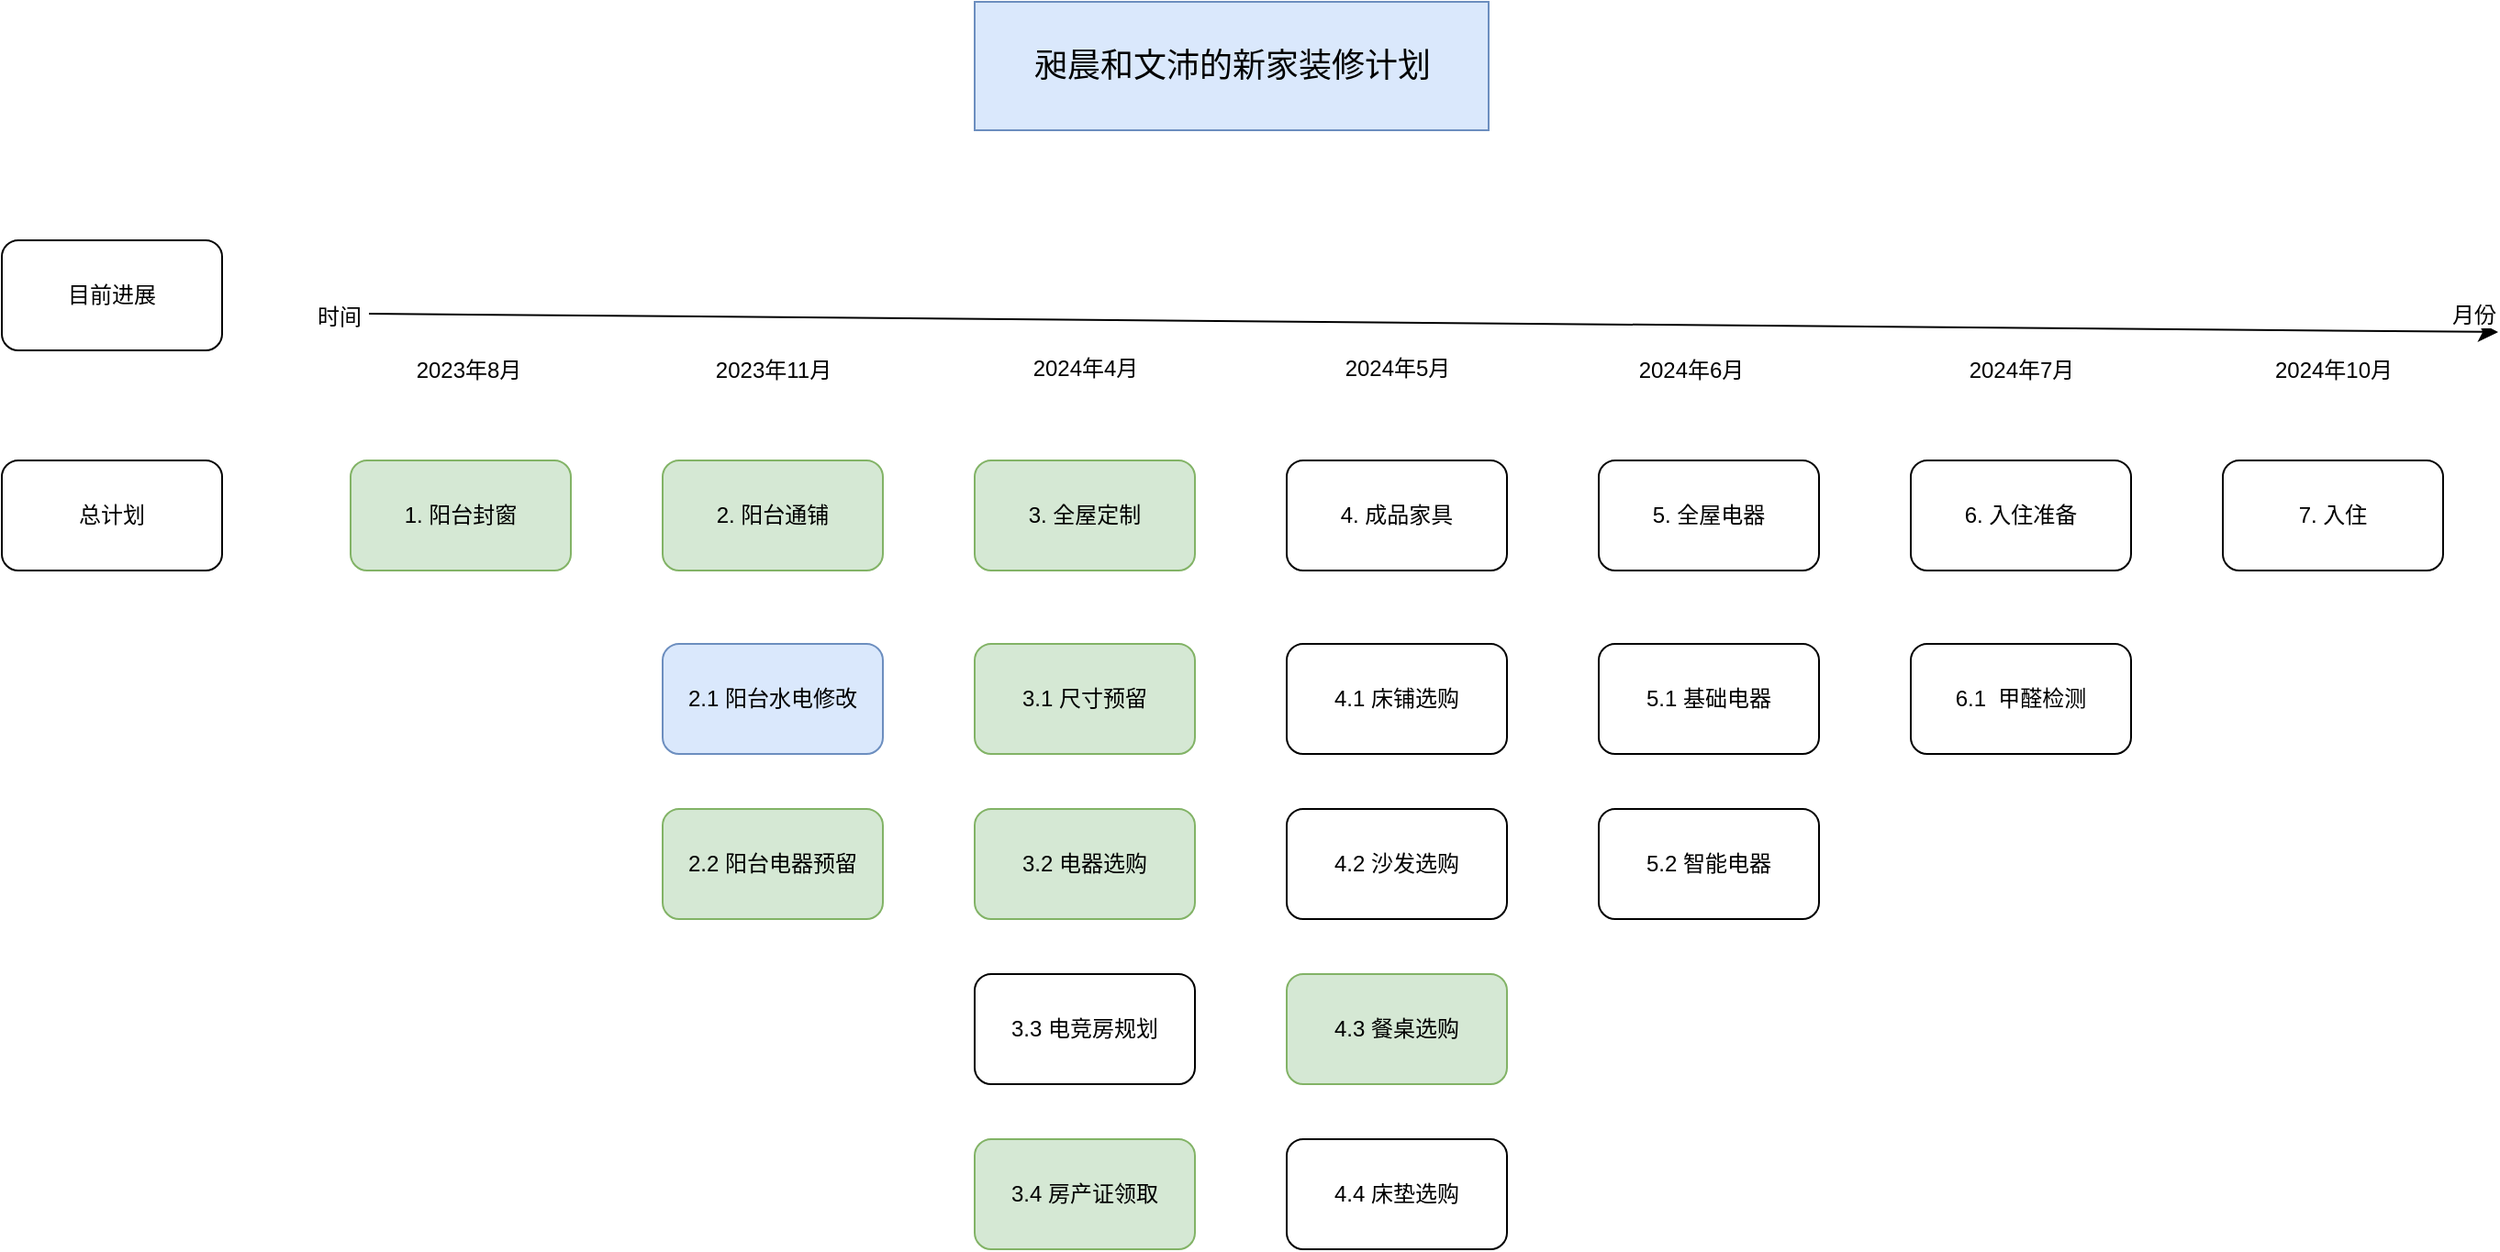 <mxfile version="24.3.1" type="github" pages="3">
  <diagram id="mMT2B7IPSLqFw86a7ch0" name="总规划">
    <mxGraphModel dx="1562" dy="810" grid="1" gridSize="10" guides="1" tooltips="1" connect="1" arrows="1" fold="1" page="1" pageScale="1" pageWidth="827" pageHeight="1169" math="0" shadow="0">
      <root>
        <mxCell id="0" />
        <mxCell id="1" parent="0" />
        <mxCell id="d26VpmdbgYNNtqfkizbk-1" value="&lt;font style=&quot;font-size: 18px;&quot;&gt;昶晨和文沛的新家装修计划&lt;/font&gt;" style="text;html=1;align=center;verticalAlign=middle;resizable=0;points=[];autosize=1;strokeColor=#6c8ebf;fillColor=#dae8fc;spacingLeft=20;spacingBottom=20;spacingRight=20;spacingTop=20;fontFamily=Georgia;" parent="1" vertex="1">
          <mxGeometry x="690" y="830" width="280" height="70" as="geometry" />
        </mxCell>
        <mxCell id="d26VpmdbgYNNtqfkizbk-2" value="目前进展" style="rounded=1;whiteSpace=wrap;html=1;" parent="1" vertex="1">
          <mxGeometry x="160" y="960" width="120" height="60" as="geometry" />
        </mxCell>
        <mxCell id="d26VpmdbgYNNtqfkizbk-3" value="总计划" style="rounded=1;whiteSpace=wrap;html=1;" parent="1" vertex="1">
          <mxGeometry x="160" y="1080" width="120" height="60" as="geometry" />
        </mxCell>
        <mxCell id="d26VpmdbgYNNtqfkizbk-4" value="1. 阳台封窗" style="rounded=1;whiteSpace=wrap;html=1;fillColor=#d5e8d4;strokeColor=#82b366;" parent="1" vertex="1">
          <mxGeometry x="350" y="1080" width="120" height="60" as="geometry" />
        </mxCell>
        <mxCell id="d26VpmdbgYNNtqfkizbk-5" value="2. 阳台通铺" style="rounded=1;whiteSpace=wrap;html=1;fillColor=#d5e8d4;strokeColor=#82b366;" parent="1" vertex="1">
          <mxGeometry x="520" y="1080" width="120" height="60" as="geometry" />
        </mxCell>
        <mxCell id="d26VpmdbgYNNtqfkizbk-6" value="3. 全屋定制" style="rounded=1;whiteSpace=wrap;html=1;fillColor=#d5e8d4;strokeColor=#82b366;" parent="1" vertex="1">
          <mxGeometry x="690" y="1080" width="120" height="60" as="geometry" />
        </mxCell>
        <mxCell id="d26VpmdbgYNNtqfkizbk-7" value="4. 成品家具" style="rounded=1;whiteSpace=wrap;html=1;" parent="1" vertex="1">
          <mxGeometry x="860" y="1080" width="120" height="60" as="geometry" />
        </mxCell>
        <mxCell id="d26VpmdbgYNNtqfkizbk-8" value="5. 全屋电器" style="rounded=1;whiteSpace=wrap;html=1;" parent="1" vertex="1">
          <mxGeometry x="1030" y="1080" width="120" height="60" as="geometry" />
        </mxCell>
        <mxCell id="d26VpmdbgYNNtqfkizbk-9" value="6. 入住准备" style="rounded=1;whiteSpace=wrap;html=1;" parent="1" vertex="1">
          <mxGeometry x="1200" y="1080" width="120" height="60" as="geometry" />
        </mxCell>
        <mxCell id="d26VpmdbgYNNtqfkizbk-10" value="2.1 阳台水电修改" style="rounded=1;whiteSpace=wrap;html=1;fillColor=#dae8fc;strokeColor=#6c8ebf;" parent="1" vertex="1">
          <mxGeometry x="520" y="1180" width="120" height="60" as="geometry" />
        </mxCell>
        <mxCell id="d26VpmdbgYNNtqfkizbk-11" value="2.2 阳台电器预留" style="rounded=1;whiteSpace=wrap;html=1;fillColor=#d5e8d4;strokeColor=#82b366;" parent="1" vertex="1">
          <mxGeometry x="520" y="1270" width="120" height="60" as="geometry" />
        </mxCell>
        <mxCell id="d26VpmdbgYNNtqfkizbk-12" value="4.1 床铺选购" style="rounded=1;whiteSpace=wrap;html=1;" parent="1" vertex="1">
          <mxGeometry x="860" y="1180" width="120" height="60" as="geometry" />
        </mxCell>
        <mxCell id="d26VpmdbgYNNtqfkizbk-13" value="3.1 尺寸预留" style="rounded=1;whiteSpace=wrap;html=1;fillColor=#d5e8d4;strokeColor=#82b366;" parent="1" vertex="1">
          <mxGeometry x="690" y="1180" width="120" height="60" as="geometry" />
        </mxCell>
        <mxCell id="N8o3hWcKYE_QhNW0NXMh-1" value="3.2 电器选购" style="rounded=1;whiteSpace=wrap;html=1;fillColor=#d5e8d4;strokeColor=#82b366;" parent="1" vertex="1">
          <mxGeometry x="690" y="1270" width="120" height="60" as="geometry" />
        </mxCell>
        <mxCell id="N8o3hWcKYE_QhNW0NXMh-2" value="4.2 沙发选购" style="rounded=1;whiteSpace=wrap;html=1;" parent="1" vertex="1">
          <mxGeometry x="860" y="1270" width="120" height="60" as="geometry" />
        </mxCell>
        <mxCell id="N8o3hWcKYE_QhNW0NXMh-3" value="4.3 餐桌选购" style="rounded=1;whiteSpace=wrap;html=1;fillColor=#d5e8d4;strokeColor=#82b366;" parent="1" vertex="1">
          <mxGeometry x="860" y="1360" width="120" height="60" as="geometry" />
        </mxCell>
        <mxCell id="N8o3hWcKYE_QhNW0NXMh-4" value="3.3 电竞房规划" style="rounded=1;whiteSpace=wrap;html=1;" parent="1" vertex="1">
          <mxGeometry x="690" y="1360" width="120" height="60" as="geometry" />
        </mxCell>
        <mxCell id="N8o3hWcKYE_QhNW0NXMh-5" value="5.1 基础电器" style="rounded=1;whiteSpace=wrap;html=1;" parent="1" vertex="1">
          <mxGeometry x="1030" y="1180" width="120" height="60" as="geometry" />
        </mxCell>
        <mxCell id="N8o3hWcKYE_QhNW0NXMh-6" value="5.2 智能电器" style="rounded=1;whiteSpace=wrap;html=1;" parent="1" vertex="1">
          <mxGeometry x="1030" y="1270" width="120" height="60" as="geometry" />
        </mxCell>
        <mxCell id="N8o3hWcKYE_QhNW0NXMh-7" value="" style="endArrow=classic;html=1;rounded=0;fontSize=12;startSize=8;endSize=8;curved=1;" parent="1" edge="1">
          <mxGeometry relative="1" as="geometry">
            <mxPoint x="360" y="1000" as="sourcePoint" />
            <mxPoint x="1520" y="1010" as="targetPoint" />
          </mxGeometry>
        </mxCell>
        <mxCell id="N8o3hWcKYE_QhNW0NXMh-8" value="2024年4月" style="edgeLabel;resizable=1;html=1;fontSize=12;;align=center;verticalAlign=middle;movable=1;rotatable=1;deletable=1;editable=1;locked=0;connectable=1;" parent="N8o3hWcKYE_QhNW0NXMh-7" connectable="0" vertex="1">
          <mxGeometry relative="1" as="geometry">
            <mxPoint x="-190" y="25" as="offset" />
          </mxGeometry>
        </mxCell>
        <mxCell id="N8o3hWcKYE_QhNW0NXMh-9" value="时间" style="edgeLabel;resizable=0;html=1;fontSize=12;;align=left;verticalAlign=bottom;" parent="N8o3hWcKYE_QhNW0NXMh-7" connectable="0" vertex="1">
          <mxGeometry x="-1" relative="1" as="geometry">
            <mxPoint x="-30" y="10" as="offset" />
          </mxGeometry>
        </mxCell>
        <mxCell id="N8o3hWcKYE_QhNW0NXMh-10" value="月份" style="edgeLabel;resizable=0;html=1;fontSize=12;;align=right;verticalAlign=bottom;" parent="N8o3hWcKYE_QhNW0NXMh-7" connectable="0" vertex="1">
          <mxGeometry x="1" relative="1" as="geometry" />
        </mxCell>
        <mxCell id="N8o3hWcKYE_QhNW0NXMh-13" value="2023年8月" style="edgeLabel;html=1;align=center;verticalAlign=middle;resizable=0;points=[];fontSize=12;" parent="N8o3hWcKYE_QhNW0NXMh-7" vertex="1" connectable="0">
          <mxGeometry x="-0.913" y="6" relative="1" as="geometry">
            <mxPoint x="3" y="36" as="offset" />
          </mxGeometry>
        </mxCell>
        <mxCell id="N8o3hWcKYE_QhNW0NXMh-14" value="2024年5月" style="edgeLabel;html=1;align=center;verticalAlign=middle;resizable=0;points=[];fontSize=12;" parent="N8o3hWcKYE_QhNW0NXMh-7" vertex="1" connectable="0">
          <mxGeometry x="0.108" y="5" relative="1" as="geometry">
            <mxPoint x="-83" y="29" as="offset" />
          </mxGeometry>
        </mxCell>
        <mxCell id="N8o3hWcKYE_QhNW0NXMh-15" value="2024年6月" style="edgeLabel;html=1;align=center;verticalAlign=middle;resizable=0;points=[];fontSize=12;" parent="N8o3hWcKYE_QhNW0NXMh-7" vertex="1" connectable="0">
          <mxGeometry x="0.481" y="3" relative="1" as="geometry">
            <mxPoint x="-139" y="26" as="offset" />
          </mxGeometry>
        </mxCell>
        <mxCell id="N8o3hWcKYE_QhNW0NXMh-19" value="2023年11月" style="edgeLabel;html=1;align=center;verticalAlign=middle;resizable=0;points=[];fontSize=12;" parent="N8o3hWcKYE_QhNW0NXMh-7" vertex="1" connectable="0">
          <mxGeometry x="-0.913" y="6" relative="1" as="geometry">
            <mxPoint x="169" y="36" as="offset" />
          </mxGeometry>
        </mxCell>
        <mxCell id="N8o3hWcKYE_QhNW0NXMh-21" value="2024年7月" style="edgeLabel;html=1;align=center;verticalAlign=middle;resizable=0;points=[];fontSize=12;" parent="N8o3hWcKYE_QhNW0NXMh-7" vertex="1" connectable="0">
          <mxGeometry x="0.481" y="3" relative="1" as="geometry">
            <mxPoint x="41" y="26" as="offset" />
          </mxGeometry>
        </mxCell>
        <mxCell id="N8o3hWcKYE_QhNW0NXMh-22" value="2024年10月" style="edgeLabel;html=1;align=center;verticalAlign=middle;resizable=0;points=[];fontSize=12;" parent="N8o3hWcKYE_QhNW0NXMh-7" vertex="1" connectable="0">
          <mxGeometry x="0.481" y="3" relative="1" as="geometry">
            <mxPoint x="211" y="26" as="offset" />
          </mxGeometry>
        </mxCell>
        <mxCell id="N8o3hWcKYE_QhNW0NXMh-23" value="7. 入住" style="rounded=1;whiteSpace=wrap;html=1;" parent="1" vertex="1">
          <mxGeometry x="1370" y="1080" width="120" height="60" as="geometry" />
        </mxCell>
        <mxCell id="N8o3hWcKYE_QhNW0NXMh-25" value="6.1&amp;nbsp; 甲醛检测" style="rounded=1;whiteSpace=wrap;html=1;" parent="1" vertex="1">
          <mxGeometry x="1200" y="1180" width="120" height="60" as="geometry" />
        </mxCell>
        <mxCell id="sB_AcNatxQHHlztGDwmN-1" value="3.4 房产证领取" style="rounded=1;whiteSpace=wrap;html=1;fillColor=#d5e8d4;strokeColor=#82b366;" parent="1" vertex="1">
          <mxGeometry x="690" y="1450" width="120" height="60" as="geometry" />
        </mxCell>
        <mxCell id="1O0c8KH5KS1N0MZdPnVY-1" value="4.4 床垫选购" style="rounded=1;whiteSpace=wrap;html=1;" vertex="1" parent="1">
          <mxGeometry x="860" y="1450" width="120" height="60" as="geometry" />
        </mxCell>
      </root>
    </mxGraphModel>
  </diagram>
  <diagram id="kdJeROLduSGKQ8txdP4E" name="电器">
    <mxGraphModel dx="1302" dy="675" grid="1" gridSize="10" guides="1" tooltips="1" connect="1" arrows="1" fold="1" page="1" pageScale="1" pageWidth="827" pageHeight="1169" math="0" shadow="0">
      <root>
        <mxCell id="0" />
        <mxCell id="1" parent="0" />
        <mxCell id="Maw9CUQnLrmOifzil1Xr-16" value="Assets" style="childLayout=tableLayout;recursiveResize=0;strokeColor=#98bf21;fillColor=#A7C942;shadow=1;" parent="1" vertex="1">
          <mxGeometry x="310" y="350" width="280" height="160" as="geometry" />
        </mxCell>
        <mxCell id="Maw9CUQnLrmOifzil1Xr-17" style="shape=tableRow;horizontal=0;startSize=0;swimlaneHead=0;swimlaneBody=0;top=0;left=0;bottom=0;right=0;dropTarget=0;collapsible=0;recursiveResize=0;expand=0;fontStyle=0;strokeColor=inherit;fillColor=#ffffff;" parent="Maw9CUQnLrmOifzil1Xr-16" vertex="1">
          <mxGeometry width="280" height="33" as="geometry" />
        </mxCell>
        <mxCell id="Maw9CUQnLrmOifzil1Xr-18" value="电器选择" style="connectable=0;recursiveResize=0;strokeColor=inherit;fillColor=#A7C942;align=center;fontStyle=1;fontColor=#FFFFFF;html=1;" parent="Maw9CUQnLrmOifzil1Xr-17" vertex="1">
          <mxGeometry width="93" height="33" as="geometry">
            <mxRectangle width="93" height="33" as="alternateBounds" />
          </mxGeometry>
        </mxCell>
        <mxCell id="Maw9CUQnLrmOifzil1Xr-19" value="珠海家具" style="connectable=0;recursiveResize=0;strokeColor=inherit;fillColor=#A7C942;align=center;fontStyle=1;fontColor=#FFFFFF;html=1;" parent="Maw9CUQnLrmOifzil1Xr-17" vertex="1">
          <mxGeometry x="93" width="94" height="33" as="geometry">
            <mxRectangle width="94" height="33" as="alternateBounds" />
          </mxGeometry>
        </mxCell>
        <mxCell id="Maw9CUQnLrmOifzil1Xr-20" value="佛山家具" style="connectable=0;recursiveResize=0;strokeColor=inherit;fillColor=#A7C942;align=center;fontStyle=1;fontColor=#FFFFFF;html=1;" parent="Maw9CUQnLrmOifzil1Xr-17" vertex="1">
          <mxGeometry x="187" width="93" height="33" as="geometry">
            <mxRectangle width="93" height="33" as="alternateBounds" />
          </mxGeometry>
        </mxCell>
        <mxCell id="Maw9CUQnLrmOifzil1Xr-21" value="" style="shape=tableRow;horizontal=0;startSize=0;swimlaneHead=0;swimlaneBody=0;top=0;left=0;bottom=0;right=0;dropTarget=0;collapsible=0;recursiveResize=0;expand=0;fontStyle=0;strokeColor=inherit;fillColor=#ffffff;" parent="Maw9CUQnLrmOifzil1Xr-16" vertex="1">
          <mxGeometry y="33" width="280" height="32" as="geometry" />
        </mxCell>
        <mxCell id="Maw9CUQnLrmOifzil1Xr-22" value="电视" style="connectable=0;recursiveResize=0;strokeColor=inherit;fillColor=inherit;align=center;whiteSpace=wrap;html=1;" parent="Maw9CUQnLrmOifzil1Xr-21" vertex="1">
          <mxGeometry width="93" height="32" as="geometry">
            <mxRectangle width="93" height="32" as="alternateBounds" />
          </mxGeometry>
        </mxCell>
        <mxCell id="Maw9CUQnLrmOifzil1Xr-23" value="床/床垫" style="connectable=0;recursiveResize=0;strokeColor=inherit;fillColor=inherit;align=center;whiteSpace=wrap;html=1;" parent="Maw9CUQnLrmOifzil1Xr-21" vertex="1">
          <mxGeometry x="93" width="94" height="32" as="geometry">
            <mxRectangle width="94" height="32" as="alternateBounds" />
          </mxGeometry>
        </mxCell>
        <mxCell id="Maw9CUQnLrmOifzil1Xr-24" value="床/床垫" style="connectable=0;recursiveResize=0;strokeColor=inherit;fillColor=inherit;align=center;whiteSpace=wrap;html=1;" parent="Maw9CUQnLrmOifzil1Xr-21" vertex="1">
          <mxGeometry x="187" width="93" height="32" as="geometry">
            <mxRectangle width="93" height="32" as="alternateBounds" />
          </mxGeometry>
        </mxCell>
        <mxCell id="Maw9CUQnLrmOifzil1Xr-25" value="" style="shape=tableRow;horizontal=0;startSize=0;swimlaneHead=0;swimlaneBody=0;top=0;left=0;bottom=0;right=0;dropTarget=0;collapsible=0;recursiveResize=0;expand=0;fontStyle=1;strokeColor=inherit;fillColor=#EAF2D3;" parent="Maw9CUQnLrmOifzil1Xr-16" vertex="1">
          <mxGeometry y="65" width="280" height="31" as="geometry" />
        </mxCell>
        <mxCell id="Maw9CUQnLrmOifzil1Xr-26" value="洗烘套装" style="connectable=0;recursiveResize=0;strokeColor=inherit;fillColor=inherit;whiteSpace=wrap;html=1;" parent="Maw9CUQnLrmOifzil1Xr-25" vertex="1">
          <mxGeometry width="93" height="31" as="geometry">
            <mxRectangle width="93" height="31" as="alternateBounds" />
          </mxGeometry>
        </mxCell>
        <mxCell id="Maw9CUQnLrmOifzil1Xr-27" value="沙发" style="connectable=0;recursiveResize=0;strokeColor=inherit;fillColor=inherit;whiteSpace=wrap;html=1;" parent="Maw9CUQnLrmOifzil1Xr-25" vertex="1">
          <mxGeometry x="93" width="94" height="31" as="geometry">
            <mxRectangle width="94" height="31" as="alternateBounds" />
          </mxGeometry>
        </mxCell>
        <mxCell id="Maw9CUQnLrmOifzil1Xr-28" value="沙发" style="connectable=0;recursiveResize=0;strokeColor=inherit;fillColor=inherit;whiteSpace=wrap;html=1;" parent="Maw9CUQnLrmOifzil1Xr-25" vertex="1">
          <mxGeometry x="187" width="93" height="31" as="geometry">
            <mxRectangle width="93" height="31" as="alternateBounds" />
          </mxGeometry>
        </mxCell>
        <mxCell id="Maw9CUQnLrmOifzil1Xr-29" value="" style="shape=tableRow;horizontal=0;startSize=0;swimlaneHead=0;swimlaneBody=0;top=0;left=0;bottom=0;right=0;dropTarget=0;collapsible=0;recursiveResize=0;expand=0;fontStyle=0;strokeColor=inherit;fillColor=#ffffff;" parent="Maw9CUQnLrmOifzil1Xr-16" vertex="1">
          <mxGeometry y="96" width="280" height="33" as="geometry" />
        </mxCell>
        <mxCell id="Maw9CUQnLrmOifzil1Xr-30" value="冰箱" style="connectable=0;recursiveResize=0;strokeColor=inherit;fillColor=inherit;fontStyle=0;align=center;whiteSpace=wrap;html=1;" parent="Maw9CUQnLrmOifzil1Xr-29" vertex="1">
          <mxGeometry width="93" height="33" as="geometry">
            <mxRectangle width="93" height="33" as="alternateBounds" />
          </mxGeometry>
        </mxCell>
        <mxCell id="Maw9CUQnLrmOifzil1Xr-31" value="餐桌" style="connectable=0;recursiveResize=0;strokeColor=inherit;fillColor=inherit;fontStyle=0;align=center;whiteSpace=wrap;html=1;" parent="Maw9CUQnLrmOifzil1Xr-29" vertex="1">
          <mxGeometry x="93" width="94" height="33" as="geometry">
            <mxRectangle width="94" height="33" as="alternateBounds" />
          </mxGeometry>
        </mxCell>
        <mxCell id="Maw9CUQnLrmOifzil1Xr-32" value="餐桌" style="connectable=0;recursiveResize=0;strokeColor=inherit;fillColor=inherit;fontStyle=0;align=center;whiteSpace=wrap;html=1;" parent="Maw9CUQnLrmOifzil1Xr-29" vertex="1">
          <mxGeometry x="187" width="93" height="33" as="geometry">
            <mxRectangle width="93" height="33" as="alternateBounds" />
          </mxGeometry>
        </mxCell>
        <mxCell id="Maw9CUQnLrmOifzil1Xr-33" value="" style="shape=tableRow;horizontal=0;startSize=0;swimlaneHead=0;swimlaneBody=0;top=0;left=0;bottom=0;right=0;dropTarget=0;collapsible=0;recursiveResize=0;expand=0;fontStyle=1;strokeColor=inherit;fillColor=#EAF2D3;" parent="Maw9CUQnLrmOifzil1Xr-16" vertex="1">
          <mxGeometry y="129" width="280" height="31" as="geometry" />
        </mxCell>
        <mxCell id="Maw9CUQnLrmOifzil1Xr-34" value="扫地机" style="connectable=0;recursiveResize=0;strokeColor=inherit;fillColor=inherit;whiteSpace=wrap;html=1;" parent="Maw9CUQnLrmOifzil1Xr-33" vertex="1">
          <mxGeometry width="93" height="31" as="geometry">
            <mxRectangle width="93" height="31" as="alternateBounds" />
          </mxGeometry>
        </mxCell>
        <mxCell id="Maw9CUQnLrmOifzil1Xr-35" value="升降桌" style="connectable=0;recursiveResize=0;strokeColor=inherit;fillColor=inherit;whiteSpace=wrap;html=1;" parent="Maw9CUQnLrmOifzil1Xr-33" vertex="1">
          <mxGeometry x="93" width="94" height="31" as="geometry">
            <mxRectangle width="94" height="31" as="alternateBounds" />
          </mxGeometry>
        </mxCell>
        <mxCell id="Maw9CUQnLrmOifzil1Xr-36" value="升降桌" style="connectable=0;recursiveResize=0;strokeColor=inherit;fillColor=inherit;whiteSpace=wrap;html=1;" parent="Maw9CUQnLrmOifzil1Xr-33" vertex="1">
          <mxGeometry x="187" width="93" height="31" as="geometry">
            <mxRectangle width="93" height="31" as="alternateBounds" />
          </mxGeometry>
        </mxCell>
        <mxCell id="6AVpMFO4j6Wvjr4EUbQ9-5" value="Assets" style="childLayout=tableLayout;recursiveResize=0;strokeColor=#98bf21;fillColor=#CCFFFF;shadow=1;" vertex="1" parent="1">
          <mxGeometry x="740" y="380" width="560" height="458" as="geometry" />
        </mxCell>
        <mxCell id="6AVpMFO4j6Wvjr4EUbQ9-6" style="shape=tableRow;horizontal=0;startSize=0;swimlaneHead=0;swimlaneBody=0;top=0;left=0;bottom=0;right=0;dropTarget=0;collapsible=0;recursiveResize=0;expand=0;fontStyle=0;strokeColor=inherit;fillColor=#ffffff;" vertex="1" parent="6AVpMFO4j6Wvjr4EUbQ9-5">
          <mxGeometry width="560" height="60" as="geometry" />
        </mxCell>
        <mxCell id="6AVpMFO4j6Wvjr4EUbQ9-7" value="&lt;font style=&quot;font-size: 12px;&quot;&gt;电器选择&lt;/font&gt;" style="connectable=0;recursiveResize=0;strokeColor=inherit;fillColor=#A7C942;align=center;fontStyle=1;fontColor=#FFFFFF;html=1;" vertex="1" parent="6AVpMFO4j6Wvjr4EUbQ9-6">
          <mxGeometry width="186" height="60" as="geometry">
            <mxRectangle width="186" height="60" as="alternateBounds" />
          </mxGeometry>
        </mxCell>
        <mxCell id="6AVpMFO4j6Wvjr4EUbQ9-8" value="品牌型号" style="connectable=0;recursiveResize=0;strokeColor=inherit;fillColor=#A7C942;align=center;fontStyle=1;fontColor=#FFFFFF;html=1;" vertex="1" parent="6AVpMFO4j6Wvjr4EUbQ9-6">
          <mxGeometry x="186" width="199" height="60" as="geometry">
            <mxRectangle width="199" height="60" as="alternateBounds" />
          </mxGeometry>
        </mxCell>
        <mxCell id="6AVpMFO4j6Wvjr4EUbQ9-9" value="目前价格" style="connectable=0;recursiveResize=0;strokeColor=inherit;fillColor=#A7C942;align=center;fontStyle=1;fontColor=#FFFFFF;html=1;" vertex="1" parent="6AVpMFO4j6Wvjr4EUbQ9-6">
          <mxGeometry x="385" width="175" height="60" as="geometry">
            <mxRectangle width="175" height="60" as="alternateBounds" />
          </mxGeometry>
        </mxCell>
        <mxCell id="6AVpMFO4j6Wvjr4EUbQ9-10" value="" style="shape=tableRow;horizontal=0;startSize=0;swimlaneHead=0;swimlaneBody=0;top=0;left=0;bottom=0;right=0;dropTarget=0;collapsible=0;recursiveResize=0;expand=0;fontStyle=0;strokeColor=inherit;fillColor=#ffffff;" vertex="1" parent="6AVpMFO4j6Wvjr4EUbQ9-5">
          <mxGeometry y="60" width="560" height="58" as="geometry" />
        </mxCell>
        <mxCell id="6AVpMFO4j6Wvjr4EUbQ9-11" value="电视" style="connectable=0;recursiveResize=0;strokeColor=inherit;fillColor=inherit;align=center;whiteSpace=wrap;html=1;" vertex="1" parent="6AVpMFO4j6Wvjr4EUbQ9-10">
          <mxGeometry width="186" height="58" as="geometry">
            <mxRectangle width="186" height="58" as="alternateBounds" />
          </mxGeometry>
        </mxCell>
        <mxCell id="6AVpMFO4j6Wvjr4EUbQ9-12" value="雷鸟鹤85pro2024款" style="connectable=0;recursiveResize=0;strokeColor=inherit;fillColor=inherit;align=center;whiteSpace=wrap;html=1;" vertex="1" parent="6AVpMFO4j6Wvjr4EUbQ9-10">
          <mxGeometry x="186" width="199" height="58" as="geometry">
            <mxRectangle width="199" height="58" as="alternateBounds" />
          </mxGeometry>
        </mxCell>
        <mxCell id="6AVpMFO4j6Wvjr4EUbQ9-13" value="6099-200（618）" style="connectable=0;recursiveResize=0;strokeColor=inherit;fillColor=inherit;align=center;whiteSpace=wrap;html=1;" vertex="1" parent="6AVpMFO4j6Wvjr4EUbQ9-10">
          <mxGeometry x="385" width="175" height="58" as="geometry">
            <mxRectangle width="175" height="58" as="alternateBounds" />
          </mxGeometry>
        </mxCell>
        <mxCell id="6AVpMFO4j6Wvjr4EUbQ9-14" value="" style="shape=tableRow;horizontal=0;startSize=0;swimlaneHead=0;swimlaneBody=0;top=0;left=0;bottom=0;right=0;dropTarget=0;collapsible=0;recursiveResize=0;expand=0;fontStyle=1;strokeColor=inherit;fillColor=#EAF2D3;" vertex="1" parent="6AVpMFO4j6Wvjr4EUbQ9-5">
          <mxGeometry y="118" width="560" height="56" as="geometry" />
        </mxCell>
        <mxCell id="6AVpMFO4j6Wvjr4EUbQ9-15" value="洗烘套装" style="connectable=0;recursiveResize=0;strokeColor=inherit;fillColor=inherit;whiteSpace=wrap;html=1;" vertex="1" parent="6AVpMFO4j6Wvjr4EUbQ9-14">
          <mxGeometry width="186" height="56" as="geometry">
            <mxRectangle width="186" height="56" as="alternateBounds" />
          </mxGeometry>
        </mxCell>
        <mxCell id="6AVpMFO4j6Wvjr4EUbQ9-16" value="小天鹅小乌梅83pro" style="connectable=0;recursiveResize=0;strokeColor=inherit;fillColor=inherit;whiteSpace=wrap;html=1;" vertex="1" parent="6AVpMFO4j6Wvjr4EUbQ9-14">
          <mxGeometry x="186" width="199" height="56" as="geometry">
            <mxRectangle width="199" height="56" as="alternateBounds" />
          </mxGeometry>
        </mxCell>
        <mxCell id="6AVpMFO4j6Wvjr4EUbQ9-17" value="8999（618）&lt;div&gt;9499白色（618）&lt;/div&gt;" style="connectable=0;recursiveResize=0;strokeColor=inherit;fillColor=inherit;whiteSpace=wrap;html=1;" vertex="1" parent="6AVpMFO4j6Wvjr4EUbQ9-14">
          <mxGeometry x="385" width="175" height="56" as="geometry">
            <mxRectangle width="175" height="56" as="alternateBounds" />
          </mxGeometry>
        </mxCell>
        <mxCell id="6AVpMFO4j6Wvjr4EUbQ9-18" value="" style="shape=tableRow;horizontal=0;startSize=0;swimlaneHead=0;swimlaneBody=0;top=0;left=0;bottom=0;right=0;dropTarget=0;collapsible=0;recursiveResize=0;expand=0;fontStyle=0;strokeColor=inherit;fillColor=#ffffff;" vertex="1" parent="6AVpMFO4j6Wvjr4EUbQ9-5">
          <mxGeometry y="174" width="560" height="60" as="geometry" />
        </mxCell>
        <mxCell id="6AVpMFO4j6Wvjr4EUbQ9-19" value="冰箱" style="connectable=0;recursiveResize=0;strokeColor=inherit;fillColor=inherit;fontStyle=0;align=center;whiteSpace=wrap;html=1;" vertex="1" parent="6AVpMFO4j6Wvjr4EUbQ9-18">
          <mxGeometry width="186" height="60" as="geometry">
            <mxRectangle width="186" height="60" as="alternateBounds" />
          </mxGeometry>
        </mxCell>
        <mxCell id="6AVpMFO4j6Wvjr4EUbQ9-20" value="美的M536法式多门" style="connectable=0;recursiveResize=0;strokeColor=inherit;fillColor=inherit;fontStyle=0;align=center;whiteSpace=wrap;html=1;" vertex="1" parent="6AVpMFO4j6Wvjr4EUbQ9-18">
          <mxGeometry x="186" width="199" height="60" as="geometry">
            <mxRectangle width="199" height="60" as="alternateBounds" />
          </mxGeometry>
        </mxCell>
        <mxCell id="6AVpMFO4j6Wvjr4EUbQ9-21" value="6059（618）" style="connectable=0;recursiveResize=0;strokeColor=inherit;fillColor=inherit;fontStyle=0;align=center;whiteSpace=wrap;html=1;" vertex="1" parent="6AVpMFO4j6Wvjr4EUbQ9-18">
          <mxGeometry x="385" width="175" height="60" as="geometry">
            <mxRectangle width="175" height="60" as="alternateBounds" />
          </mxGeometry>
        </mxCell>
        <mxCell id="6AVpMFO4j6Wvjr4EUbQ9-22" value="" style="shape=tableRow;horizontal=0;startSize=0;swimlaneHead=0;swimlaneBody=0;top=0;left=0;bottom=0;right=0;dropTarget=0;collapsible=0;recursiveResize=0;expand=0;fontStyle=1;strokeColor=inherit;fillColor=#EAF2D3;" vertex="1" parent="6AVpMFO4j6Wvjr4EUbQ9-5">
          <mxGeometry y="234" width="560" height="56" as="geometry" />
        </mxCell>
        <mxCell id="6AVpMFO4j6Wvjr4EUbQ9-23" value="扫地机" style="connectable=0;recursiveResize=0;strokeColor=inherit;fillColor=inherit;whiteSpace=wrap;html=1;" vertex="1" parent="6AVpMFO4j6Wvjr4EUbQ9-22">
          <mxGeometry width="186" height="56" as="geometry">
            <mxRectangle width="186" height="56" as="alternateBounds" />
          </mxGeometry>
        </mxCell>
        <mxCell id="6AVpMFO4j6Wvjr4EUbQ9-24" value="石头扫地机器人P10 pro" style="connectable=0;recursiveResize=0;strokeColor=inherit;fillColor=inherit;whiteSpace=wrap;html=1;" vertex="1" parent="6AVpMFO4j6Wvjr4EUbQ9-22">
          <mxGeometry x="186" width="199" height="56" as="geometry">
            <mxRectangle width="199" height="56" as="alternateBounds" />
          </mxGeometry>
        </mxCell>
        <mxCell id="6AVpMFO4j6Wvjr4EUbQ9-25" value="4299（618）" style="connectable=0;recursiveResize=0;strokeColor=inherit;fillColor=inherit;whiteSpace=wrap;html=1;" vertex="1" parent="6AVpMFO4j6Wvjr4EUbQ9-22">
          <mxGeometry x="385" width="175" height="56" as="geometry">
            <mxRectangle width="175" height="56" as="alternateBounds" />
          </mxGeometry>
        </mxCell>
        <mxCell id="6AVpMFO4j6Wvjr4EUbQ9-51" style="shape=tableRow;horizontal=0;startSize=0;swimlaneHead=0;swimlaneBody=0;top=0;left=0;bottom=0;right=0;dropTarget=0;collapsible=0;recursiveResize=0;expand=0;fontStyle=1;strokeColor=inherit;fillColor=#FFFFFF;" vertex="1" parent="6AVpMFO4j6Wvjr4EUbQ9-5">
          <mxGeometry y="290" width="560" height="56" as="geometry" />
        </mxCell>
        <mxCell id="6AVpMFO4j6Wvjr4EUbQ9-52" value="拉篮" style="connectable=0;recursiveResize=0;strokeColor=inherit;fillColor=inherit;whiteSpace=wrap;html=1;" vertex="1" parent="6AVpMFO4j6Wvjr4EUbQ9-51">
          <mxGeometry width="186" height="56" as="geometry">
            <mxRectangle width="186" height="56" as="alternateBounds" />
          </mxGeometry>
        </mxCell>
        <mxCell id="6AVpMFO4j6Wvjr4EUbQ9-53" style="connectable=0;recursiveResize=0;strokeColor=inherit;fillColor=inherit;whiteSpace=wrap;html=1;" vertex="1" parent="6AVpMFO4j6Wvjr4EUbQ9-51">
          <mxGeometry x="186" width="199" height="56" as="geometry">
            <mxRectangle width="199" height="56" as="alternateBounds" />
          </mxGeometry>
        </mxCell>
        <mxCell id="6AVpMFO4j6Wvjr4EUbQ9-54" style="connectable=0;recursiveResize=0;strokeColor=inherit;fillColor=inherit;whiteSpace=wrap;html=1;" vertex="1" parent="6AVpMFO4j6Wvjr4EUbQ9-51">
          <mxGeometry x="385" width="175" height="56" as="geometry">
            <mxRectangle width="175" height="56" as="alternateBounds" />
          </mxGeometry>
        </mxCell>
        <mxCell id="6AVpMFO4j6Wvjr4EUbQ9-55" style="shape=tableRow;horizontal=0;startSize=0;swimlaneHead=0;swimlaneBody=0;top=0;left=0;bottom=0;right=0;dropTarget=0;collapsible=0;recursiveResize=0;expand=0;fontStyle=1;strokeColor=inherit;fillColor=#EAF2D3;" vertex="1" parent="6AVpMFO4j6Wvjr4EUbQ9-5">
          <mxGeometry y="346" width="560" height="56" as="geometry" />
        </mxCell>
        <mxCell id="6AVpMFO4j6Wvjr4EUbQ9-56" value="空调" style="connectable=0;recursiveResize=0;strokeColor=inherit;fillColor=inherit;whiteSpace=wrap;html=1;" vertex="1" parent="6AVpMFO4j6Wvjr4EUbQ9-55">
          <mxGeometry width="186" height="56" as="geometry">
            <mxRectangle width="186" height="56" as="alternateBounds" />
          </mxGeometry>
        </mxCell>
        <mxCell id="6AVpMFO4j6Wvjr4EUbQ9-57" style="connectable=0;recursiveResize=0;strokeColor=inherit;fillColor=inherit;whiteSpace=wrap;html=1;" vertex="1" parent="6AVpMFO4j6Wvjr4EUbQ9-55">
          <mxGeometry x="186" width="199" height="56" as="geometry">
            <mxRectangle width="199" height="56" as="alternateBounds" />
          </mxGeometry>
        </mxCell>
        <mxCell id="6AVpMFO4j6Wvjr4EUbQ9-58" style="connectable=0;recursiveResize=0;strokeColor=inherit;fillColor=inherit;whiteSpace=wrap;html=1;" vertex="1" parent="6AVpMFO4j6Wvjr4EUbQ9-55">
          <mxGeometry x="385" width="175" height="56" as="geometry">
            <mxRectangle width="175" height="56" as="alternateBounds" />
          </mxGeometry>
        </mxCell>
        <mxCell id="6AVpMFO4j6Wvjr4EUbQ9-59" style="shape=tableRow;horizontal=0;startSize=0;swimlaneHead=0;swimlaneBody=0;top=0;left=0;bottom=0;right=0;dropTarget=0;collapsible=0;recursiveResize=0;expand=0;fontStyle=1;strokeColor=inherit;fillColor=default;" vertex="1" parent="6AVpMFO4j6Wvjr4EUbQ9-5">
          <mxGeometry y="402" width="560" height="56" as="geometry" />
        </mxCell>
        <mxCell id="6AVpMFO4j6Wvjr4EUbQ9-60" value="合计" style="connectable=0;recursiveResize=0;strokeColor=inherit;fillColor=inherit;whiteSpace=wrap;html=1;" vertex="1" parent="6AVpMFO4j6Wvjr4EUbQ9-59">
          <mxGeometry width="186" height="56" as="geometry">
            <mxRectangle width="186" height="56" as="alternateBounds" />
          </mxGeometry>
        </mxCell>
        <mxCell id="6AVpMFO4j6Wvjr4EUbQ9-61" style="connectable=0;recursiveResize=0;strokeColor=inherit;fillColor=inherit;whiteSpace=wrap;html=1;" vertex="1" parent="6AVpMFO4j6Wvjr4EUbQ9-59">
          <mxGeometry x="186" width="199" height="56" as="geometry">
            <mxRectangle width="199" height="56" as="alternateBounds" />
          </mxGeometry>
        </mxCell>
        <mxCell id="6AVpMFO4j6Wvjr4EUbQ9-62" value="25256~25756" style="connectable=0;recursiveResize=0;strokeColor=inherit;fillColor=inherit;whiteSpace=wrap;html=1;" vertex="1" parent="6AVpMFO4j6Wvjr4EUbQ9-59">
          <mxGeometry x="385" width="175" height="56" as="geometry">
            <mxRectangle width="175" height="56" as="alternateBounds" />
          </mxGeometry>
        </mxCell>
        <mxCell id="uhVC9_07cogCuleVRzVO-1" value="洗内衣裤的" style="rounded=1;whiteSpace=wrap;html=1;" vertex="1" parent="1">
          <mxGeometry x="420" y="778" width="120" height="60" as="geometry" />
        </mxCell>
      </root>
    </mxGraphModel>
  </diagram>
  <diagram id="ZYO8piIzDjD_ZJU4ur-B" name="家具">
    <mxGraphModel dx="893" dy="463" grid="1" gridSize="10" guides="1" tooltips="1" connect="1" arrows="1" fold="1" page="1" pageScale="1" pageWidth="827" pageHeight="1169" math="0" shadow="0">
      <root>
        <mxCell id="0" />
        <mxCell id="1" parent="0" />
        <mxCell id="cOT8HdDYnk2FOZOuuQc0-1" value="Assets" style="childLayout=tableLayout;recursiveResize=0;strokeColor=#98bf21;fillColor=default;shadow=1;" vertex="1" parent="1">
          <mxGeometry x="280" y="360" width="466" height="346" as="geometry" />
        </mxCell>
        <mxCell id="cOT8HdDYnk2FOZOuuQc0-2" style="shape=tableRow;horizontal=0;startSize=0;swimlaneHead=0;swimlaneBody=0;top=0;left=0;bottom=0;right=0;dropTarget=0;collapsible=0;recursiveResize=0;expand=0;fontStyle=0;strokeColor=inherit;fillColor=#ffffff;" vertex="1" parent="cOT8HdDYnk2FOZOuuQc0-1">
          <mxGeometry width="466" height="33" as="geometry" />
        </mxCell>
        <mxCell id="cOT8HdDYnk2FOZOuuQc0-3" value="家具选择" style="connectable=0;recursiveResize=0;strokeColor=inherit;fillColor=#A7C942;align=center;fontStyle=1;fontColor=#FFFFFF;html=1;" vertex="1" parent="cOT8HdDYnk2FOZOuuQc0-2">
          <mxGeometry width="93" height="33" as="geometry">
            <mxRectangle width="93" height="33" as="alternateBounds" />
          </mxGeometry>
        </mxCell>
        <mxCell id="cOT8HdDYnk2FOZOuuQc0-78" value="位置" style="connectable=0;recursiveResize=0;strokeColor=inherit;fillColor=#A7C942;align=center;fontStyle=1;fontColor=#FFFFFF;html=1;" vertex="1" parent="cOT8HdDYnk2FOZOuuQc0-2">
          <mxGeometry x="93" width="93" height="33" as="geometry">
            <mxRectangle width="93" height="33" as="alternateBounds" />
          </mxGeometry>
        </mxCell>
        <mxCell id="cOT8HdDYnk2FOZOuuQc0-4" value="品牌" style="connectable=0;recursiveResize=0;strokeColor=inherit;fillColor=#A7C942;align=center;fontStyle=1;fontColor=#FFFFFF;html=1;" vertex="1" parent="cOT8HdDYnk2FOZOuuQc0-2">
          <mxGeometry x="186" width="94" height="33" as="geometry">
            <mxRectangle width="94" height="33" as="alternateBounds" />
          </mxGeometry>
        </mxCell>
        <mxCell id="cOT8HdDYnk2FOZOuuQc0-5" value="价格" style="connectable=0;recursiveResize=0;strokeColor=inherit;fillColor=#A7C942;align=center;fontStyle=1;fontColor=#FFFFFF;html=1;" vertex="1" parent="cOT8HdDYnk2FOZOuuQc0-2">
          <mxGeometry x="280" width="93" height="33" as="geometry">
            <mxRectangle width="93" height="33" as="alternateBounds" />
          </mxGeometry>
        </mxCell>
        <mxCell id="cOT8HdDYnk2FOZOuuQc0-22" value="备注" style="connectable=0;recursiveResize=0;strokeColor=inherit;fillColor=#A7C942;align=center;fontStyle=1;fontColor=#FFFFFF;html=1;" vertex="1" parent="cOT8HdDYnk2FOZOuuQc0-2">
          <mxGeometry x="373" width="93" height="33" as="geometry">
            <mxRectangle width="93" height="33" as="alternateBounds" />
          </mxGeometry>
        </mxCell>
        <mxCell id="cOT8HdDYnk2FOZOuuQc0-6" value="" style="shape=tableRow;horizontal=0;startSize=0;swimlaneHead=0;swimlaneBody=0;top=0;left=0;bottom=0;right=0;dropTarget=0;collapsible=0;recursiveResize=0;expand=0;fontStyle=0;strokeColor=inherit;fillColor=#ffffff;" vertex="1" parent="cOT8HdDYnk2FOZOuuQc0-1">
          <mxGeometry y="33" width="466" height="32" as="geometry" />
        </mxCell>
        <mxCell id="cOT8HdDYnk2FOZOuuQc0-7" value="沙发" style="connectable=0;recursiveResize=0;strokeColor=inherit;fillColor=inherit;align=center;whiteSpace=wrap;html=1;" vertex="1" parent="cOT8HdDYnk2FOZOuuQc0-6">
          <mxGeometry width="93" height="32" as="geometry">
            <mxRectangle width="93" height="32" as="alternateBounds" />
          </mxGeometry>
        </mxCell>
        <mxCell id="cOT8HdDYnk2FOZOuuQc0-79" value="客厅" style="connectable=0;recursiveResize=0;strokeColor=inherit;fillColor=inherit;align=center;whiteSpace=wrap;html=1;" vertex="1" parent="cOT8HdDYnk2FOZOuuQc0-6">
          <mxGeometry x="93" width="93" height="32" as="geometry">
            <mxRectangle width="93" height="32" as="alternateBounds" />
          </mxGeometry>
        </mxCell>
        <mxCell id="cOT8HdDYnk2FOZOuuQc0-8" value="" style="connectable=0;recursiveResize=0;strokeColor=inherit;fillColor=inherit;align=center;whiteSpace=wrap;html=1;" vertex="1" parent="cOT8HdDYnk2FOZOuuQc0-6">
          <mxGeometry x="186" width="94" height="32" as="geometry">
            <mxRectangle width="94" height="32" as="alternateBounds" />
          </mxGeometry>
        </mxCell>
        <mxCell id="cOT8HdDYnk2FOZOuuQc0-9" value="" style="connectable=0;recursiveResize=0;strokeColor=inherit;fillColor=inherit;align=center;whiteSpace=wrap;html=1;" vertex="1" parent="cOT8HdDYnk2FOZOuuQc0-6">
          <mxGeometry x="280" width="93" height="32" as="geometry">
            <mxRectangle width="93" height="32" as="alternateBounds" />
          </mxGeometry>
        </mxCell>
        <mxCell id="cOT8HdDYnk2FOZOuuQc0-23" style="connectable=0;recursiveResize=0;strokeColor=inherit;fillColor=inherit;align=center;whiteSpace=wrap;html=1;" vertex="1" parent="cOT8HdDYnk2FOZOuuQc0-6">
          <mxGeometry x="373" width="93" height="32" as="geometry">
            <mxRectangle width="93" height="32" as="alternateBounds" />
          </mxGeometry>
        </mxCell>
        <mxCell id="cOT8HdDYnk2FOZOuuQc0-10" value="" style="shape=tableRow;horizontal=0;startSize=0;swimlaneHead=0;swimlaneBody=0;top=0;left=0;bottom=0;right=0;dropTarget=0;collapsible=0;recursiveResize=0;expand=0;fontStyle=1;strokeColor=inherit;fillColor=#EAF2D3;" vertex="1" parent="cOT8HdDYnk2FOZOuuQc0-1">
          <mxGeometry y="65" width="466" height="31" as="geometry" />
        </mxCell>
        <mxCell id="cOT8HdDYnk2FOZOuuQc0-11" value="床" style="connectable=0;recursiveResize=0;strokeColor=inherit;fillColor=inherit;whiteSpace=wrap;html=1;" vertex="1" parent="cOT8HdDYnk2FOZOuuQc0-10">
          <mxGeometry width="93" height="31" as="geometry">
            <mxRectangle width="93" height="31" as="alternateBounds" />
          </mxGeometry>
        </mxCell>
        <mxCell id="cOT8HdDYnk2FOZOuuQc0-80" value="主卧" style="connectable=0;recursiveResize=0;strokeColor=inherit;fillColor=inherit;whiteSpace=wrap;html=1;" vertex="1" parent="cOT8HdDYnk2FOZOuuQc0-10">
          <mxGeometry x="93" width="93" height="31" as="geometry">
            <mxRectangle width="93" height="31" as="alternateBounds" />
          </mxGeometry>
        </mxCell>
        <mxCell id="cOT8HdDYnk2FOZOuuQc0-12" value="" style="connectable=0;recursiveResize=0;strokeColor=inherit;fillColor=inherit;whiteSpace=wrap;html=1;" vertex="1" parent="cOT8HdDYnk2FOZOuuQc0-10">
          <mxGeometry x="186" width="94" height="31" as="geometry">
            <mxRectangle width="94" height="31" as="alternateBounds" />
          </mxGeometry>
        </mxCell>
        <mxCell id="cOT8HdDYnk2FOZOuuQc0-13" value="" style="connectable=0;recursiveResize=0;strokeColor=inherit;fillColor=inherit;whiteSpace=wrap;html=1;" vertex="1" parent="cOT8HdDYnk2FOZOuuQc0-10">
          <mxGeometry x="280" width="93" height="31" as="geometry">
            <mxRectangle width="93" height="31" as="alternateBounds" />
          </mxGeometry>
        </mxCell>
        <mxCell id="cOT8HdDYnk2FOZOuuQc0-24" style="connectable=0;recursiveResize=0;strokeColor=inherit;fillColor=inherit;whiteSpace=wrap;html=1;" vertex="1" parent="cOT8HdDYnk2FOZOuuQc0-10">
          <mxGeometry x="373" width="93" height="31" as="geometry">
            <mxRectangle width="93" height="31" as="alternateBounds" />
          </mxGeometry>
        </mxCell>
        <mxCell id="cOT8HdDYnk2FOZOuuQc0-14" value="" style="shape=tableRow;horizontal=0;startSize=0;swimlaneHead=0;swimlaneBody=0;top=0;left=0;bottom=0;right=0;dropTarget=0;collapsible=0;recursiveResize=0;expand=0;fontStyle=0;strokeColor=inherit;fillColor=#ffffff;" vertex="1" parent="cOT8HdDYnk2FOZOuuQc0-1">
          <mxGeometry y="96" width="466" height="33" as="geometry" />
        </mxCell>
        <mxCell id="cOT8HdDYnk2FOZOuuQc0-15" value="床垫" style="connectable=0;recursiveResize=0;strokeColor=inherit;fillColor=inherit;fontStyle=0;align=center;whiteSpace=wrap;html=1;" vertex="1" parent="cOT8HdDYnk2FOZOuuQc0-14">
          <mxGeometry width="93" height="33" as="geometry">
            <mxRectangle width="93" height="33" as="alternateBounds" />
          </mxGeometry>
        </mxCell>
        <mxCell id="cOT8HdDYnk2FOZOuuQc0-81" value="主卧" style="connectable=0;recursiveResize=0;strokeColor=inherit;fillColor=inherit;fontStyle=0;align=center;whiteSpace=wrap;html=1;" vertex="1" parent="cOT8HdDYnk2FOZOuuQc0-14">
          <mxGeometry x="93" width="93" height="33" as="geometry">
            <mxRectangle width="93" height="33" as="alternateBounds" />
          </mxGeometry>
        </mxCell>
        <mxCell id="cOT8HdDYnk2FOZOuuQc0-16" value="" style="connectable=0;recursiveResize=0;strokeColor=inherit;fillColor=inherit;fontStyle=0;align=center;whiteSpace=wrap;html=1;" vertex="1" parent="cOT8HdDYnk2FOZOuuQc0-14">
          <mxGeometry x="186" width="94" height="33" as="geometry">
            <mxRectangle width="94" height="33" as="alternateBounds" />
          </mxGeometry>
        </mxCell>
        <mxCell id="cOT8HdDYnk2FOZOuuQc0-17" value="" style="connectable=0;recursiveResize=0;strokeColor=inherit;fillColor=inherit;fontStyle=0;align=center;whiteSpace=wrap;html=1;" vertex="1" parent="cOT8HdDYnk2FOZOuuQc0-14">
          <mxGeometry x="280" width="93" height="33" as="geometry">
            <mxRectangle width="93" height="33" as="alternateBounds" />
          </mxGeometry>
        </mxCell>
        <mxCell id="cOT8HdDYnk2FOZOuuQc0-25" style="connectable=0;recursiveResize=0;strokeColor=inherit;fillColor=inherit;fontStyle=0;align=center;whiteSpace=wrap;html=1;" vertex="1" parent="cOT8HdDYnk2FOZOuuQc0-14">
          <mxGeometry x="373" width="93" height="33" as="geometry">
            <mxRectangle width="93" height="33" as="alternateBounds" />
          </mxGeometry>
        </mxCell>
        <mxCell id="cOT8HdDYnk2FOZOuuQc0-18" value="" style="shape=tableRow;horizontal=0;startSize=0;swimlaneHead=0;swimlaneBody=0;top=0;left=0;bottom=0;right=0;dropTarget=0;collapsible=0;recursiveResize=0;expand=0;fontStyle=1;strokeColor=inherit;fillColor=#EAF2D3;" vertex="1" parent="cOT8HdDYnk2FOZOuuQc0-1">
          <mxGeometry y="129" width="466" height="31" as="geometry" />
        </mxCell>
        <mxCell id="cOT8HdDYnk2FOZOuuQc0-19" value="升降桌电竞房" style="connectable=0;recursiveResize=0;strokeColor=inherit;fillColor=inherit;whiteSpace=wrap;html=1;" vertex="1" parent="cOT8HdDYnk2FOZOuuQc0-18">
          <mxGeometry width="93" height="31" as="geometry">
            <mxRectangle width="93" height="31" as="alternateBounds" />
          </mxGeometry>
        </mxCell>
        <mxCell id="cOT8HdDYnk2FOZOuuQc0-82" value="电竞房" style="connectable=0;recursiveResize=0;strokeColor=inherit;fillColor=inherit;whiteSpace=wrap;html=1;" vertex="1" parent="cOT8HdDYnk2FOZOuuQc0-18">
          <mxGeometry x="93" width="93" height="31" as="geometry">
            <mxRectangle width="93" height="31" as="alternateBounds" />
          </mxGeometry>
        </mxCell>
        <mxCell id="cOT8HdDYnk2FOZOuuQc0-20" value="" style="connectable=0;recursiveResize=0;strokeColor=inherit;fillColor=inherit;whiteSpace=wrap;html=1;" vertex="1" parent="cOT8HdDYnk2FOZOuuQc0-18">
          <mxGeometry x="186" width="94" height="31" as="geometry">
            <mxRectangle width="94" height="31" as="alternateBounds" />
          </mxGeometry>
        </mxCell>
        <mxCell id="cOT8HdDYnk2FOZOuuQc0-21" value="" style="connectable=0;recursiveResize=0;strokeColor=inherit;fillColor=inherit;whiteSpace=wrap;html=1;" vertex="1" parent="cOT8HdDYnk2FOZOuuQc0-18">
          <mxGeometry x="280" width="93" height="31" as="geometry">
            <mxRectangle width="93" height="31" as="alternateBounds" />
          </mxGeometry>
        </mxCell>
        <mxCell id="cOT8HdDYnk2FOZOuuQc0-26" style="connectable=0;recursiveResize=0;strokeColor=inherit;fillColor=inherit;whiteSpace=wrap;html=1;" vertex="1" parent="cOT8HdDYnk2FOZOuuQc0-18">
          <mxGeometry x="373" width="93" height="31" as="geometry">
            <mxRectangle width="93" height="31" as="alternateBounds" />
          </mxGeometry>
        </mxCell>
        <mxCell id="cOT8HdDYnk2FOZOuuQc0-32" style="shape=tableRow;horizontal=0;startSize=0;swimlaneHead=0;swimlaneBody=0;top=0;left=0;bottom=0;right=0;dropTarget=0;collapsible=0;recursiveResize=0;expand=0;fontStyle=1;strokeColor=inherit;fillColor=default;" vertex="1" parent="cOT8HdDYnk2FOZOuuQc0-1">
          <mxGeometry y="160" width="466" height="31" as="geometry" />
        </mxCell>
        <mxCell id="cOT8HdDYnk2FOZOuuQc0-33" value="人体工学椅" style="connectable=0;recursiveResize=0;strokeColor=inherit;fillColor=inherit;whiteSpace=wrap;html=1;" vertex="1" parent="cOT8HdDYnk2FOZOuuQc0-32">
          <mxGeometry width="93" height="31" as="geometry">
            <mxRectangle width="93" height="31" as="alternateBounds" />
          </mxGeometry>
        </mxCell>
        <mxCell id="cOT8HdDYnk2FOZOuuQc0-83" value="电竞房" style="connectable=0;recursiveResize=0;strokeColor=inherit;fillColor=inherit;whiteSpace=wrap;html=1;" vertex="1" parent="cOT8HdDYnk2FOZOuuQc0-32">
          <mxGeometry x="93" width="93" height="31" as="geometry">
            <mxRectangle width="93" height="31" as="alternateBounds" />
          </mxGeometry>
        </mxCell>
        <mxCell id="cOT8HdDYnk2FOZOuuQc0-34" style="connectable=0;recursiveResize=0;strokeColor=inherit;fillColor=inherit;whiteSpace=wrap;html=1;" vertex="1" parent="cOT8HdDYnk2FOZOuuQc0-32">
          <mxGeometry x="186" width="94" height="31" as="geometry">
            <mxRectangle width="94" height="31" as="alternateBounds" />
          </mxGeometry>
        </mxCell>
        <mxCell id="cOT8HdDYnk2FOZOuuQc0-35" style="connectable=0;recursiveResize=0;strokeColor=inherit;fillColor=inherit;whiteSpace=wrap;html=1;" vertex="1" parent="cOT8HdDYnk2FOZOuuQc0-32">
          <mxGeometry x="280" width="93" height="31" as="geometry">
            <mxRectangle width="93" height="31" as="alternateBounds" />
          </mxGeometry>
        </mxCell>
        <mxCell id="cOT8HdDYnk2FOZOuuQc0-36" style="connectable=0;recursiveResize=0;strokeColor=inherit;fillColor=inherit;whiteSpace=wrap;html=1;" vertex="1" parent="cOT8HdDYnk2FOZOuuQc0-32">
          <mxGeometry x="373" width="93" height="31" as="geometry">
            <mxRectangle width="93" height="31" as="alternateBounds" />
          </mxGeometry>
        </mxCell>
        <mxCell id="cOT8HdDYnk2FOZOuuQc0-27" style="shape=tableRow;horizontal=0;startSize=0;swimlaneHead=0;swimlaneBody=0;top=0;left=0;bottom=0;right=0;dropTarget=0;collapsible=0;recursiveResize=0;expand=0;fontStyle=1;strokeColor=inherit;fillColor=#EAF2D3;" vertex="1" parent="cOT8HdDYnk2FOZOuuQc0-1">
          <mxGeometry y="191" width="466" height="31" as="geometry" />
        </mxCell>
        <mxCell id="cOT8HdDYnk2FOZOuuQc0-28" value="床垫" style="connectable=0;recursiveResize=0;strokeColor=inherit;fillColor=inherit;whiteSpace=wrap;html=1;" vertex="1" parent="cOT8HdDYnk2FOZOuuQc0-27">
          <mxGeometry width="93" height="31" as="geometry">
            <mxRectangle width="93" height="31" as="alternateBounds" />
          </mxGeometry>
        </mxCell>
        <mxCell id="cOT8HdDYnk2FOZOuuQc0-84" value="次卧" style="connectable=0;recursiveResize=0;strokeColor=inherit;fillColor=inherit;whiteSpace=wrap;html=1;" vertex="1" parent="cOT8HdDYnk2FOZOuuQc0-27">
          <mxGeometry x="93" width="93" height="31" as="geometry">
            <mxRectangle width="93" height="31" as="alternateBounds" />
          </mxGeometry>
        </mxCell>
        <mxCell id="cOT8HdDYnk2FOZOuuQc0-29" style="connectable=0;recursiveResize=0;strokeColor=inherit;fillColor=inherit;whiteSpace=wrap;html=1;" vertex="1" parent="cOT8HdDYnk2FOZOuuQc0-27">
          <mxGeometry x="186" width="94" height="31" as="geometry">
            <mxRectangle width="94" height="31" as="alternateBounds" />
          </mxGeometry>
        </mxCell>
        <mxCell id="cOT8HdDYnk2FOZOuuQc0-30" style="connectable=0;recursiveResize=0;strokeColor=inherit;fillColor=inherit;whiteSpace=wrap;html=1;" vertex="1" parent="cOT8HdDYnk2FOZOuuQc0-27">
          <mxGeometry x="280" width="93" height="31" as="geometry">
            <mxRectangle width="93" height="31" as="alternateBounds" />
          </mxGeometry>
        </mxCell>
        <mxCell id="cOT8HdDYnk2FOZOuuQc0-31" style="connectable=0;recursiveResize=0;strokeColor=inherit;fillColor=inherit;whiteSpace=wrap;html=1;" vertex="1" parent="cOT8HdDYnk2FOZOuuQc0-27">
          <mxGeometry x="373" width="93" height="31" as="geometry">
            <mxRectangle width="93" height="31" as="alternateBounds" />
          </mxGeometry>
        </mxCell>
        <mxCell id="cOT8HdDYnk2FOZOuuQc0-47" style="shape=tableRow;horizontal=0;startSize=0;swimlaneHead=0;swimlaneBody=0;top=0;left=0;bottom=0;right=0;dropTarget=0;collapsible=0;recursiveResize=0;expand=0;fontStyle=1;strokeColor=inherit;fillColor=default;" vertex="1" parent="cOT8HdDYnk2FOZOuuQc0-1">
          <mxGeometry y="222" width="466" height="31" as="geometry" />
        </mxCell>
        <mxCell id="cOT8HdDYnk2FOZOuuQc0-48" value="沙发床" style="connectable=0;recursiveResize=0;strokeColor=inherit;fillColor=inherit;whiteSpace=wrap;html=1;" vertex="1" parent="cOT8HdDYnk2FOZOuuQc0-47">
          <mxGeometry width="93" height="31" as="geometry">
            <mxRectangle width="93" height="31" as="alternateBounds" />
          </mxGeometry>
        </mxCell>
        <mxCell id="cOT8HdDYnk2FOZOuuQc0-85" value="电竞房" style="connectable=0;recursiveResize=0;strokeColor=inherit;fillColor=inherit;whiteSpace=wrap;html=1;" vertex="1" parent="cOT8HdDYnk2FOZOuuQc0-47">
          <mxGeometry x="93" width="93" height="31" as="geometry">
            <mxRectangle width="93" height="31" as="alternateBounds" />
          </mxGeometry>
        </mxCell>
        <mxCell id="cOT8HdDYnk2FOZOuuQc0-49" style="connectable=0;recursiveResize=0;strokeColor=inherit;fillColor=inherit;whiteSpace=wrap;html=1;" vertex="1" parent="cOT8HdDYnk2FOZOuuQc0-47">
          <mxGeometry x="186" width="94" height="31" as="geometry">
            <mxRectangle width="94" height="31" as="alternateBounds" />
          </mxGeometry>
        </mxCell>
        <mxCell id="cOT8HdDYnk2FOZOuuQc0-50" style="connectable=0;recursiveResize=0;strokeColor=inherit;fillColor=inherit;whiteSpace=wrap;html=1;" vertex="1" parent="cOT8HdDYnk2FOZOuuQc0-47">
          <mxGeometry x="280" width="93" height="31" as="geometry">
            <mxRectangle width="93" height="31" as="alternateBounds" />
          </mxGeometry>
        </mxCell>
        <mxCell id="cOT8HdDYnk2FOZOuuQc0-51" style="connectable=0;recursiveResize=0;strokeColor=inherit;fillColor=inherit;whiteSpace=wrap;html=1;" vertex="1" parent="cOT8HdDYnk2FOZOuuQc0-47">
          <mxGeometry x="373" width="93" height="31" as="geometry">
            <mxRectangle width="93" height="31" as="alternateBounds" />
          </mxGeometry>
        </mxCell>
        <mxCell id="cOT8HdDYnk2FOZOuuQc0-73" style="shape=tableRow;horizontal=0;startSize=0;swimlaneHead=0;swimlaneBody=0;top=0;left=0;bottom=0;right=0;dropTarget=0;collapsible=0;recursiveResize=0;expand=0;fontStyle=1;strokeColor=inherit;fillColor=#EAF2D3;" vertex="1" parent="cOT8HdDYnk2FOZOuuQc0-1">
          <mxGeometry y="253" width="466" height="31" as="geometry" />
        </mxCell>
        <mxCell id="cOT8HdDYnk2FOZOuuQc0-74" value="餐桌" style="connectable=0;recursiveResize=0;strokeColor=inherit;fillColor=inherit;whiteSpace=wrap;html=1;" vertex="1" parent="cOT8HdDYnk2FOZOuuQc0-73">
          <mxGeometry width="93" height="31" as="geometry">
            <mxRectangle width="93" height="31" as="alternateBounds" />
          </mxGeometry>
        </mxCell>
        <mxCell id="cOT8HdDYnk2FOZOuuQc0-86" value="客厅" style="connectable=0;recursiveResize=0;strokeColor=inherit;fillColor=inherit;whiteSpace=wrap;html=1;" vertex="1" parent="cOT8HdDYnk2FOZOuuQc0-73">
          <mxGeometry x="93" width="93" height="31" as="geometry">
            <mxRectangle width="93" height="31" as="alternateBounds" />
          </mxGeometry>
        </mxCell>
        <mxCell id="cOT8HdDYnk2FOZOuuQc0-75" style="connectable=0;recursiveResize=0;strokeColor=inherit;fillColor=inherit;whiteSpace=wrap;html=1;" vertex="1" parent="cOT8HdDYnk2FOZOuuQc0-73">
          <mxGeometry x="186" width="94" height="31" as="geometry">
            <mxRectangle width="94" height="31" as="alternateBounds" />
          </mxGeometry>
        </mxCell>
        <mxCell id="cOT8HdDYnk2FOZOuuQc0-76" style="connectable=0;recursiveResize=0;strokeColor=inherit;fillColor=inherit;whiteSpace=wrap;html=1;" vertex="1" parent="cOT8HdDYnk2FOZOuuQc0-73">
          <mxGeometry x="280" width="93" height="31" as="geometry">
            <mxRectangle width="93" height="31" as="alternateBounds" />
          </mxGeometry>
        </mxCell>
        <mxCell id="cOT8HdDYnk2FOZOuuQc0-77" style="connectable=0;recursiveResize=0;strokeColor=inherit;fillColor=inherit;whiteSpace=wrap;html=1;" vertex="1" parent="cOT8HdDYnk2FOZOuuQc0-73">
          <mxGeometry x="373" width="93" height="31" as="geometry">
            <mxRectangle width="93" height="31" as="alternateBounds" />
          </mxGeometry>
        </mxCell>
        <mxCell id="Yg4sOdqgdtVQObcZpik7-1" style="shape=tableRow;horizontal=0;startSize=0;swimlaneHead=0;swimlaneBody=0;top=0;left=0;bottom=0;right=0;dropTarget=0;collapsible=0;recursiveResize=0;expand=0;fontStyle=1;strokeColor=inherit;fillColor=none;" vertex="1" parent="cOT8HdDYnk2FOZOuuQc0-1">
          <mxGeometry y="284" width="466" height="31" as="geometry" />
        </mxCell>
        <mxCell id="Yg4sOdqgdtVQObcZpik7-2" value="地毯" style="connectable=0;recursiveResize=0;strokeColor=inherit;fillColor=inherit;whiteSpace=wrap;html=1;" vertex="1" parent="Yg4sOdqgdtVQObcZpik7-1">
          <mxGeometry width="93" height="31" as="geometry">
            <mxRectangle width="93" height="31" as="alternateBounds" />
          </mxGeometry>
        </mxCell>
        <mxCell id="Yg4sOdqgdtVQObcZpik7-3" value="客厅" style="connectable=0;recursiveResize=0;strokeColor=inherit;fillColor=inherit;whiteSpace=wrap;html=1;" vertex="1" parent="Yg4sOdqgdtVQObcZpik7-1">
          <mxGeometry x="93" width="93" height="31" as="geometry">
            <mxRectangle width="93" height="31" as="alternateBounds" />
          </mxGeometry>
        </mxCell>
        <mxCell id="Yg4sOdqgdtVQObcZpik7-4" style="connectable=0;recursiveResize=0;strokeColor=inherit;fillColor=inherit;whiteSpace=wrap;html=1;" vertex="1" parent="Yg4sOdqgdtVQObcZpik7-1">
          <mxGeometry x="186" width="94" height="31" as="geometry">
            <mxRectangle width="94" height="31" as="alternateBounds" />
          </mxGeometry>
        </mxCell>
        <mxCell id="Yg4sOdqgdtVQObcZpik7-5" style="connectable=0;recursiveResize=0;strokeColor=inherit;fillColor=inherit;whiteSpace=wrap;html=1;" vertex="1" parent="Yg4sOdqgdtVQObcZpik7-1">
          <mxGeometry x="280" width="93" height="31" as="geometry">
            <mxRectangle width="93" height="31" as="alternateBounds" />
          </mxGeometry>
        </mxCell>
        <mxCell id="Yg4sOdqgdtVQObcZpik7-6" style="connectable=0;recursiveResize=0;strokeColor=inherit;fillColor=inherit;whiteSpace=wrap;html=1;" vertex="1" parent="Yg4sOdqgdtVQObcZpik7-1">
          <mxGeometry x="373" width="93" height="31" as="geometry">
            <mxRectangle width="93" height="31" as="alternateBounds" />
          </mxGeometry>
        </mxCell>
        <mxCell id="Yg4sOdqgdtVQObcZpik7-7" style="shape=tableRow;horizontal=0;startSize=0;swimlaneHead=0;swimlaneBody=0;top=0;left=0;bottom=0;right=0;dropTarget=0;collapsible=0;recursiveResize=0;expand=0;fontStyle=1;strokeColor=inherit;fillColor=#EAF2D3;" vertex="1" parent="cOT8HdDYnk2FOZOuuQc0-1">
          <mxGeometry y="315" width="466" height="31" as="geometry" />
        </mxCell>
        <mxCell id="Yg4sOdqgdtVQObcZpik7-8" value="边几" style="connectable=0;recursiveResize=0;strokeColor=inherit;fillColor=inherit;whiteSpace=wrap;html=1;" vertex="1" parent="Yg4sOdqgdtVQObcZpik7-7">
          <mxGeometry width="93" height="31" as="geometry">
            <mxRectangle width="93" height="31" as="alternateBounds" />
          </mxGeometry>
        </mxCell>
        <mxCell id="Yg4sOdqgdtVQObcZpik7-9" value="客厅" style="connectable=0;recursiveResize=0;strokeColor=inherit;fillColor=inherit;whiteSpace=wrap;html=1;" vertex="1" parent="Yg4sOdqgdtVQObcZpik7-7">
          <mxGeometry x="93" width="93" height="31" as="geometry">
            <mxRectangle width="93" height="31" as="alternateBounds" />
          </mxGeometry>
        </mxCell>
        <mxCell id="Yg4sOdqgdtVQObcZpik7-10" style="connectable=0;recursiveResize=0;strokeColor=inherit;fillColor=inherit;whiteSpace=wrap;html=1;" vertex="1" parent="Yg4sOdqgdtVQObcZpik7-7">
          <mxGeometry x="186" width="94" height="31" as="geometry">
            <mxRectangle width="94" height="31" as="alternateBounds" />
          </mxGeometry>
        </mxCell>
        <mxCell id="Yg4sOdqgdtVQObcZpik7-11" style="connectable=0;recursiveResize=0;strokeColor=inherit;fillColor=inherit;whiteSpace=wrap;html=1;" vertex="1" parent="Yg4sOdqgdtVQObcZpik7-7">
          <mxGeometry x="280" width="93" height="31" as="geometry">
            <mxRectangle width="93" height="31" as="alternateBounds" />
          </mxGeometry>
        </mxCell>
        <mxCell id="Yg4sOdqgdtVQObcZpik7-12" style="connectable=0;recursiveResize=0;strokeColor=inherit;fillColor=inherit;whiteSpace=wrap;html=1;" vertex="1" parent="Yg4sOdqgdtVQObcZpik7-7">
          <mxGeometry x="373" width="93" height="31" as="geometry">
            <mxRectangle width="93" height="31" as="alternateBounds" />
          </mxGeometry>
        </mxCell>
        <mxCell id="cOT8HdDYnk2FOZOuuQc0-88" value="优先级从上到下" style="rounded=1;whiteSpace=wrap;html=1;" vertex="1" parent="1">
          <mxGeometry x="150" y="390" width="110" height="40" as="geometry" />
        </mxCell>
      </root>
    </mxGraphModel>
  </diagram>
</mxfile>
